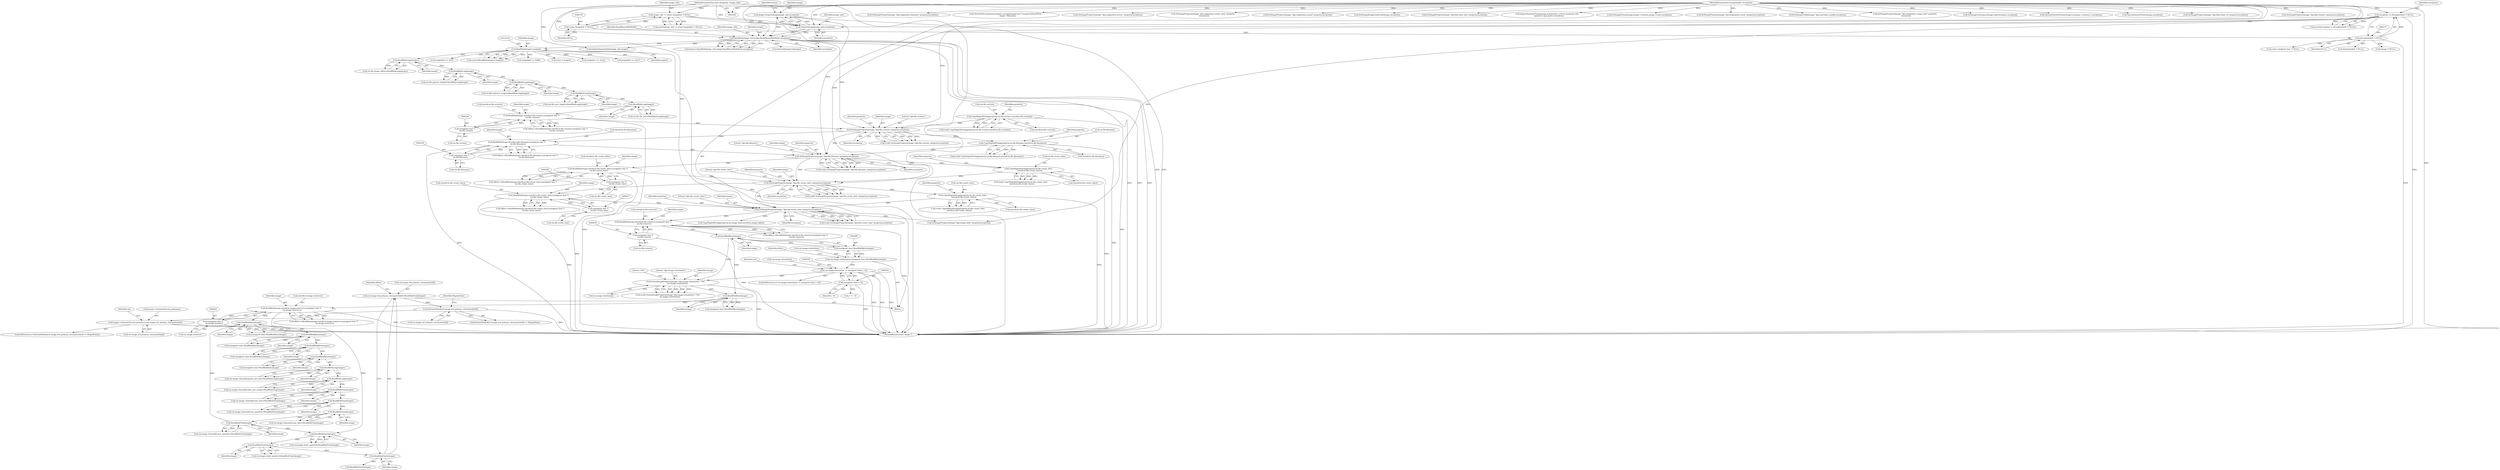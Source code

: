 digraph "0_ImageMagick_e3cdce6fe12193f235b8c0ae5efe6880a25eb957@API" {
"1000878" [label="(Call,image->chromaticity.red_primary.x=cin.image.red_primary_chromaticity[0])"];
"1000869" [label="(Call,IsFloatDefined(cin.image.red_primary_chromaticity[0]))"];
"1000854" [label="(Call,cin.image.red_primary_chromaticity[0]=ReadBlobFloat(image))"];
"1000862" [label="(Call,ReadBlobFloat(image))"];
"1000823" [label="(Call,ReadBlobFloat(image))"];
"1000784" [label="(Call,ReadBlobFloat(image))"];
"1000593" [label="(Call,ReadBlob(image,sizeof(cin.image.reserve1),(unsigned char *)\n    cin.image.reserve1))"];
"1000587" [label="(Call,ReadBlobByte(image))"];
"1000506" [label="(Call,FormatImageProperty(image,\"dpx:image.orientation\",\"%d\",\n      cin.image.orientation))"];
"1000490" [label="(Call,ReadBlobByte(image))"];
"1000467" [label="(Call,ReadBlob(image,sizeof(cin.file.reserve),(unsigned char *)\n    cin.file.reserve))"];
"1000460" [label="(Call,SetImageProperty(image,\"dpx:file.create_time\",property,exception))"];
"1000428" [label="(Call,ReadBlob(image,sizeof(cin.file.create_time),(unsigned char *)\n    cin.file.create_time))"];
"1000421" [label="(Call,SetImageProperty(image,\"dpx:file.create_date\",property,exception))"];
"1000389" [label="(Call,ReadBlob(image,sizeof(cin.file.create_date),(unsigned char *)\n    cin.file.create_date))"];
"1000382" [label="(Call,SetImageProperty(image,\"dpx:file.filename\",property,exception))"];
"1000350" [label="(Call,ReadBlob(image,sizeof(cin.file.filename),(unsigned char *)\n    cin.file.filename))"];
"1000343" [label="(Call,SetImageProperty(image,\"dpx:file.version\",property,exception))"];
"1000311" [label="(Call,ReadBlob(image,sizeof(cin.file.version),(unsigned char *)\n    cin.file.version))"];
"1000304" [label="(Call,ReadBlobLong(image))"];
"1000293" [label="(Call,ReadBlobLong(image))"];
"1000282" [label="(Call,ReadBlobLong(image))"];
"1000271" [label="(Call,ReadBlobLong(image))"];
"1000260" [label="(Call,ReadBlobLong(image))"];
"1000195" [label="(Call,ReadBlob(image,4,magick))"];
"1000172" [label="(Call,OpenBlob(image_info,image,ReadBinaryBlobMode,exception))"];
"1000167" [label="(Call,AcquireImage(image_info,exception))"];
"1000127" [label="(Call,image_info != (const ImageInfo *) NULL)"];
"1000109" [label="(MethodParameterIn,const ImageInfo *image_info)"];
"1000129" [label="(Call,(const ImageInfo *) NULL)"];
"1000154" [label="(Call,exception != (ExceptionInfo *) NULL)"];
"1000110" [label="(MethodParameterIn,ExceptionInfo *exception)"];
"1000156" [label="(Call,(ExceptionInfo *) NULL)"];
"1000165" [label="(Call,image=AcquireImage(image_info,exception))"];
"1000319" [label="(Call,(unsigned char *)\n    cin.file.version)"];
"1000328" [label="(Call,CopyMagickString(property,cin.file.version,sizeof(cin.file.version)))"];
"1000358" [label="(Call,(unsigned char *)\n    cin.file.filename)"];
"1000367" [label="(Call,CopyMagickString(property,cin.file.filename,sizeof(cin.file.filename)))"];
"1000397" [label="(Call,(unsigned char *)\n    cin.file.create_date)"];
"1000406" [label="(Call,CopyMagickString(property,cin.file.create_date,\n    sizeof(cin.file.create_date)))"];
"1000436" [label="(Call,(unsigned char *)\n    cin.file.create_time)"];
"1000445" [label="(Call,CopyMagickString(property,cin.file.create_time,\n    sizeof(cin.file.create_time)))"];
"1000475" [label="(Call,(unsigned char *)\n    cin.file.reserve)"];
"1000495" [label="(Call,cin.image.orientation != (unsigned char) (~0))"];
"1000482" [label="(Call,cin.image.orientation=(unsigned char) ReadBlobByte(image))"];
"1000488" [label="(Call,(unsigned char) ReadBlobByte(image))"];
"1000501" [label="(Call,(unsigned char) (~0))"];
"1000601" [label="(Call,(unsigned char *)\n    cin.image.reserve1)"];
"1000771" [label="(Call,ReadBlobFloat(image))"];
"1000756" [label="(Call,ReadBlobFloat(image))"];
"1000741" [label="(Call,ReadBlobFloat(image))"];
"1000726" [label="(Call,ReadBlobFloat(image))"];
"1000711" [label="(Call,ReadBlobLong(image))"];
"1000696" [label="(Call,ReadBlobLong(image))"];
"1000682" [label="(Call,ReadBlobByte(image))"];
"1000666" [label="(Call,ReadBlobByte(image))"];
"1000650" [label="(Call,ReadBlobByte(image))"];
"1000632" [label="(Call,ReadBlobByte(image))"];
"1000309" [label="(Call,offset+=ReadBlob(image,sizeof(cin.file.version),(unsigned char *)\n    cin.file.version))"];
"1001335" [label="(Call,SetImageProperty(image,\"dpx:origination.filename\",property,exception))"];
"1000360" [label="(Call,cin.file.filename)"];
"1000438" [label="(Call,cin.file.create_time)"];
"1000868" [label="(Call,IsFloatDefined(cin.image.red_primary_chromaticity[0]) != MagickFalse)"];
"1000784" [label="(Call,ReadBlobFloat(image))"];
"1000460" [label="(Call,SetImageProperty(image,\"dpx:file.create_time\",property,exception))"];
"1000386" [label="(Identifier,exception)"];
"1000311" [label="(Call,ReadBlob(image,sizeof(cin.file.version),(unsigned char *)\n    cin.file.version))"];
"1000242" [label="(Call,magick[2] == 0x5f)"];
"1000413" [label="(Call,sizeof(cin.file.create_date))"];
"1000193" [label="(Call,count=ReadBlob(image,4,magick))"];
"1000682" [label="(Call,ReadBlobByte(image))"];
"1000436" [label="(Call,(unsigned char *)\n    cin.file.create_time)"];
"1002350" [label="(Call,ThrowFileException(exception,CorruptImageError,\"UnexpectedEndOfFile\",\n      image->filename))"];
"1000335" [label="(Call,sizeof(cin.file.version))"];
"1000287" [label="(Call,cin.file.user_length=ReadBlobLong(image))"];
"1000265" [label="(Call,cin.file.generic_length=ReadBlobLong(image))"];
"1001452" [label="(Call,SetImageProperty(image,\"dpx:origination.device\",property,exception))"];
"1000419" [label="(Call,(void) SetImageProperty(image,\"dpx:file.create_date\",property,exception))"];
"1000170" [label="(Call,status=OpenBlob(image_info,image,ReadBinaryBlobMode,exception))"];
"1000746" [label="(Call,cin.image.channel[i].max_data=ReadBlobFloat(image))"];
"1000422" [label="(Identifier,image)"];
"1000330" [label="(Call,cin.file.version)"];
"1000727" [label="(Identifier,image)"];
"1001413" [label="(Call,SetImageProperty(image,\"dpx:origination.create_time\",property,\n    exception))"];
"1000382" [label="(Call,SetImageProperty(image,\"dpx:file.filename\",property,exception))"];
"1000756" [label="(Call,ReadBlobFloat(image))"];
"1000271" [label="(Call,ReadBlobLong(image))"];
"1000346" [label="(Identifier,property)"];
"1000166" [label="(Identifier,image)"];
"1000869" [label="(Call,IsFloatDefined(cin.image.red_primary_chromaticity[0]))"];
"1000374" [label="(Call,sizeof(cin.file.filename))"];
"1000854" [label="(Call,cin.image.red_primary_chromaticity[0]=ReadBlobFloat(image))"];
"1000595" [label="(Call,sizeof(cin.image.reserve1))"];
"1000594" [label="(Identifier,image)"];
"1000428" [label="(Call,ReadBlob(image,sizeof(cin.file.create_time),(unsigned char *)\n    cin.file.create_time))"];
"1000294" [label="(Identifier,image)"];
"1000757" [label="(Identifier,image)"];
"1000712" [label="(Identifier,image)"];
"1001491" [label="(Call,SetImageProperty(image,\"dpx:origination.model\",property,exception))"];
"1000343" [label="(Call,SetImageProperty(image,\"dpx:file.version\",property,exception))"];
"1000879" [label="(Call,image->chromaticity.red_primary.x)"];
"1000276" [label="(Call,cin.file.industry_length=ReadBlobLong(image))"];
"1000465" [label="(Call,offset+=ReadBlob(image,sizeof(cin.file.reserve),(unsigned char *)\n    cin.file.reserve))"];
"1000254" [label="(Call,cin.file.image_offset=ReadBlobLong(image))"];
"1000158" [label="(Identifier,NULL)"];
"1000651" [label="(Identifier,image)"];
"1000341" [label="(Call,(void) SetImageProperty(image,\"dpx:file.version\",property,exception))"];
"1000351" [label="(Identifier,image)"];
"1000447" [label="(Call,cin.file.create_time)"];
"1000458" [label="(Call,(void) SetImageProperty(image,\"dpx:file.create_time\",property,exception))"];
"1002175" [label="(Call,SetImageBackgroundColor(image,exception))"];
"1000488" [label="(Call,(unsigned char) ReadBlobByte(image))"];
"1000664" [label="(Call,(unsigned char) ReadBlobByte(image))"];
"1000741" [label="(Call,ReadBlobFloat(image))"];
"1000260" [label="(Call,ReadBlobLong(image))"];
"1000867" [label="(ControlStructure,if (IsFloatDefined(cin.image.red_primary_chromaticity[0]) != MagickFalse))"];
"1000701" [label="(Call,cin.image.channel[i].lines_per_image=ReadBlobLong(image))"];
"1000154" [label="(Call,exception != (ExceptionInfo *) NULL)"];
"1000407" [label="(Identifier,property)"];
"1001654" [label="(Call,c != ~0)"];
"1000493" [label="(Identifier,offset)"];
"1000483" [label="(Call,cin.image.orientation)"];
"1000404" [label="(Call,(void) CopyMagickString(property,cin.file.create_date,\n    sizeof(cin.file.create_date)))"];
"1000421" [label="(Call,SetImageProperty(image,\"dpx:file.create_date\",property,exception))"];
"1000347" [label="(Identifier,exception)"];
"1002186" [label="(Call,(QuantumInfo *) NULL)"];
"1001122" [label="(Call,SetImageProperty(image,\"dpx:image.label\",property,exception))"];
"1000283" [label="(Identifier,image)"];
"1000503" [label="(Identifier,~0)"];
"1000508" [label="(Literal,\"dpx:image.orientation\")"];
"1000491" [label="(Identifier,image)"];
"1001960" [label="(Call,SetImageProperty(image,\"dpx:film.slate_info\",property,exception))"];
"1000326" [label="(Call,(void) CopyMagickString(property,cin.file.version,sizeof(cin.file.version)))"];
"1000504" [label="(Call,(void) FormatImageProperty(image,\"dpx:image.orientation\",\"%d\",\n      cin.image.orientation))"];
"1000870" [label="(Call,cin.image.red_primary_chromaticity[0])"];
"1000683" [label="(Identifier,image)"];
"1000697" [label="(Identifier,image)"];
"1000462" [label="(Literal,\"dpx:file.create_time\")"];
"1000633" [label="(Identifier,image)"];
"1000423" [label="(Literal,\"dpx:file.create_date\")"];
"1002297" [label="(Call,ImportQuantumPixels(image,(CacheView *) NULL,quantum_info,\n      quantum_type,pixels,exception))"];
"1000352" [label="(Call,sizeof(cin.file.filename))"];
"1002157" [label="(Call,SetImageExtent(image,image->columns,image->rows,exception))"];
"1000383" [label="(Identifier,image)"];
"1000445" [label="(Call,CopyMagickString(property,cin.file.create_time,\n    sizeof(cin.file.create_time)))"];
"1000175" [label="(Identifier,ReadBinaryBlobMode)"];
"1000761" [label="(Call,cin.image.channel[i].max_quantity=ReadBlobFloat(image))"];
"1000680" [label="(Call,(unsigned char) ReadBlobByte(image))"];
"1000168" [label="(Identifier,image_info)"];
"1000305" [label="(Identifier,image)"];
"1000506" [label="(Call,FormatImageProperty(image,\"dpx:image.orientation\",\"%d\",\n      cin.image.orientation))"];
"1000261" [label="(Identifier,image)"];
"1000230" [label="(Call,magick[0] == 0x80)"];
"1000312" [label="(Identifier,image)"];
"1000196" [label="(Identifier,image)"];
"1000477" [label="(Call,cin.file.reserve)"];
"1000776" [label="(Call,cin.image.white_point[0]=ReadBlobFloat(image))"];
"1000109" [label="(MethodParameterIn,const ImageInfo *image_info)"];
"1000878" [label="(Call,image->chromaticity.red_primary.x=cin.image.red_primary_chromaticity[0])"];
"1000387" [label="(Call,offset+=ReadBlob(image,sizeof(cin.file.create_date),(unsigned char *)\n    cin.file.create_date))"];
"1000877" [label="(Identifier,MagickFalse)"];
"1000865" [label="(Identifier,offset)"];
"1001545" [label="(Call,SetImageProperty(image,\"dpx:origination.serial\",property,exception))"];
"1000711" [label="(Call,ReadBlobLong(image))"];
"1000153" [label="(Call,assert(exception != (ExceptionInfo *) NULL))"];
"1000518" [label="(Identifier,cin)"];
"1000632" [label="(Call,ReadBlobByte(image))"];
"1000173" [label="(Identifier,image_info)"];
"1000156" [label="(Call,(ExceptionInfo *) NULL)"];
"1000461" [label="(Identifier,image)"];
"1000110" [label="(MethodParameterIn,ExceptionInfo *exception)"];
"1002368" [label="(MethodReturn,static Image *)"];
"1000429" [label="(Identifier,image)"];
"1000591" [label="(Call,offset+=ReadBlob(image,sizeof(cin.image.reserve1),(unsigned char *)\n    cin.image.reserve1))"];
"1000368" [label="(Identifier,property)"];
"1000187" [label="(Call,(Image *) NULL)"];
"1000731" [label="(Call,cin.image.channel[i].min_quantity=ReadBlobFloat(image))"];
"1000490" [label="(Call,ReadBlobByte(image))"];
"1000469" [label="(Call,sizeof(cin.file.reserve))"];
"1000131" [label="(Identifier,NULL)"];
"1000172" [label="(Call,OpenBlob(image_info,image,ReadBinaryBlobMode,exception))"];
"1000344" [label="(Identifier,image)"];
"1000650" [label="(Call,ReadBlobByte(image))"];
"1000686" [label="(Call,cin.image.channel[i].pixels_per_line=ReadBlobLong(image))"];
"1000165" [label="(Call,image=AcquireImage(image_info,exception))"];
"1002042" [label="(Call,SetImageProfile(image,\"dpx:user.data\",profile,exception))"];
"1000588" [label="(Identifier,image)"];
"1000209" [label="(Call,(char *) magick)"];
"1000350" [label="(Call,ReadBlob(image,sizeof(cin.file.filename),(unsigned char *)\n    cin.file.filename))"];
"1000236" [label="(Call,magick[1] == 0x2a)"];
"1001374" [label="(Call,SetImageProperty(image,\"dpx:origination.create_date\",property,\n    exception))"];
"1000282" [label="(Call,ReadBlobLong(image))"];
"1000319" [label="(Call,(unsigned char *)\n    cin.file.version)"];
"1000155" [label="(Identifier,exception)"];
"1000408" [label="(Call,cin.file.create_date)"];
"1000603" [label="(Call,cin.image.reserve1)"];
"1000247" [label="(Call,magick[3] == 0xd7)"];
"1000601" [label="(Call,(unsigned char *)\n    cin.image.reserve1)"];
"1000901" [label="(Call,ReadBlobFloat(image))"];
"1000425" [label="(Identifier,exception)"];
"1002357" [label="(Call,SetImageColorspace(image,LogColorspace,exception))"];
"1000399" [label="(Call,cin.file.create_date)"];
"1000293" [label="(Call,ReadBlobLong(image))"];
"1000855" [label="(Call,cin.image.red_primary_chromaticity[0])"];
"1000507" [label="(Identifier,image)"];
"1000509" [label="(Literal,\"%d\")"];
"1000167" [label="(Call,AcquireImage(image_info,exception))"];
"1000184" [label="(Call,DestroyImageList(image))"];
"1000862" [label="(Call,ReadBlobFloat(image))"];
"1000111" [label="(Block,)"];
"1000406" [label="(Call,CopyMagickString(property,cin.file.create_date,\n    sizeof(cin.file.create_date)))"];
"1000772" [label="(Identifier,image)"];
"1000897" [label="(Identifier,cin)"];
"1000195" [label="(Call,ReadBlob(image,4,magick))"];
"1000174" [label="(Identifier,image)"];
"1000128" [label="(Identifier,image_info)"];
"1000463" [label="(Identifier,property)"];
"1001107" [label="(Call,CopyMagickString(property,cin.image.label,sizeof(cin.image.label)))"];
"1000452" [label="(Call,sizeof(cin.file.create_time))"];
"1000666" [label="(Call,ReadBlobByte(image))"];
"1000358" [label="(Call,(unsigned char *)\n    cin.file.filename)"];
"1000585" [label="(Call,(unsigned char) ReadBlobByte(image))"];
"1000298" [label="(Call,cin.file.file_size=ReadBlobLong(image))"];
"1000397" [label="(Call,(unsigned char *)\n    cin.file.create_date)"];
"1000171" [label="(Identifier,status)"];
"1000496" [label="(Call,cin.image.orientation)"];
"1000716" [label="(Call,cin.image.channel[i].min_data=ReadBlobFloat(image))"];
"1000365" [label="(Call,(void) CopyMagickString(property,cin.file.filename,sizeof(cin.file.filename)))"];
"1000824" [label="(Identifier,image)"];
"1000272" [label="(Identifier,image)"];
"1000630" [label="(Call,(unsigned char) ReadBlobByte(image))"];
"1000482" [label="(Call,cin.image.orientation=(unsigned char) ReadBlobByte(image))"];
"1000129" [label="(Call,(const ImageInfo *) NULL)"];
"1000313" [label="(Call,sizeof(cin.file.version))"];
"1002261" [label="(Call,QueueAuthenticPixels(image,0,y,image->columns,1,exception))"];
"1000369" [label="(Call,cin.file.filename)"];
"1000389" [label="(Call,ReadBlob(image,sizeof(cin.file.create_date),(unsigned char *)\n    cin.file.create_date))"];
"1000446" [label="(Identifier,property)"];
"1002015" [label="(Call,(const unsigned char *) NULL)"];
"1000495" [label="(Call,cin.image.orientation != (unsigned char) (~0))"];
"1000345" [label="(Literal,\"dpx:file.version\")"];
"1000348" [label="(Call,offset+=ReadBlob(image,sizeof(cin.file.filename),(unsigned char *)\n    cin.file.filename))"];
"1000329" [label="(Identifier,property)"];
"1000510" [label="(Call,cin.image.orientation)"];
"1002308" [label="(Call,SyncAuthenticPixels(image,exception))"];
"1000304" [label="(Call,ReadBlobLong(image))"];
"1000380" [label="(Call,(void) SetImageProperty(image,\"dpx:file.filename\",property,exception))"];
"1000771" [label="(Call,ReadBlobFloat(image))"];
"1000667" [label="(Identifier,image)"];
"1000467" [label="(Call,ReadBlob(image,sizeof(cin.file.reserve),(unsigned char *)\n    cin.file.reserve))"];
"1000197" [label="(Literal,4)"];
"1000176" [label="(Identifier,exception)"];
"1000823" [label="(Call,ReadBlobFloat(image))"];
"1000385" [label="(Identifier,property)"];
"1001921" [label="(Call,SetImageProperty(image,\"dpx:film.frame_id\",property,exception))"];
"1000494" [label="(ControlStructure,if (cin.image.orientation != (unsigned char) (~0)))"];
"1000126" [label="(Call,assert(image_info != (const ImageInfo *) NULL))"];
"1000391" [label="(Call,sizeof(cin.file.create_date))"];
"1000127" [label="(Call,image_info != (const ImageInfo *) NULL)"];
"1000587" [label="(Call,ReadBlobByte(image))"];
"1000424" [label="(Identifier,property)"];
"1000321" [label="(Call,cin.file.version)"];
"1000198" [label="(Identifier,magick)"];
"1000742" [label="(Identifier,image)"];
"1000384" [label="(Literal,\"dpx:file.filename\")"];
"1002180" [label="(Call,AcquireQuantumInfo(image_info,image))"];
"1000886" [label="(Call,cin.image.red_primary_chromaticity[0])"];
"1000390" [label="(Identifier,image)"];
"1000815" [label="(Call,cin.image.white_point[1]=ReadBlobFloat(image))"];
"1001819" [label="(Call,SetImageProperty(image,\"dpx:film.format\",property,exception))"];
"1000468" [label="(Identifier,image)"];
"1000328" [label="(Call,CopyMagickString(property,cin.file.version,sizeof(cin.file.version)))"];
"1000367" [label="(Call,CopyMagickString(property,cin.file.filename,sizeof(cin.file.filename)))"];
"1000169" [label="(Identifier,exception)"];
"1000426" [label="(Call,offset+=ReadBlob(image,sizeof(cin.file.create_time),(unsigned char *)\n    cin.file.create_time))"];
"1000501" [label="(Call,(unsigned char) (~0))"];
"1000464" [label="(Identifier,exception)"];
"1000430" [label="(Call,sizeof(cin.file.create_time))"];
"1000726" [label="(Call,ReadBlobFloat(image))"];
"1000696" [label="(Call,ReadBlobLong(image))"];
"1000648" [label="(Call,(unsigned char) ReadBlobByte(image))"];
"1000475" [label="(Call,(unsigned char *)\n    cin.file.reserve)"];
"1000593" [label="(Call,ReadBlob(image,sizeof(cin.image.reserve1),(unsigned char *)\n    cin.image.reserve1))"];
"1000443" [label="(Call,(void) CopyMagickString(property,cin.file.create_time,\n    sizeof(cin.file.create_time)))"];
"1000863" [label="(Identifier,image)"];
"1000785" [label="(Identifier,image)"];
"1000878" -> "1000867"  [label="AST: "];
"1000878" -> "1000886"  [label="CFG: "];
"1000879" -> "1000878"  [label="AST: "];
"1000886" -> "1000878"  [label="AST: "];
"1000897" -> "1000878"  [label="CFG: "];
"1000878" -> "1002368"  [label="DDG: "];
"1000878" -> "1002368"  [label="DDG: "];
"1000869" -> "1000878"  [label="DDG: "];
"1000869" -> "1000868"  [label="AST: "];
"1000869" -> "1000870"  [label="CFG: "];
"1000870" -> "1000869"  [label="AST: "];
"1000877" -> "1000869"  [label="CFG: "];
"1000869" -> "1002368"  [label="DDG: "];
"1000869" -> "1000868"  [label="DDG: "];
"1000854" -> "1000869"  [label="DDG: "];
"1000854" -> "1000111"  [label="AST: "];
"1000854" -> "1000862"  [label="CFG: "];
"1000855" -> "1000854"  [label="AST: "];
"1000862" -> "1000854"  [label="AST: "];
"1000865" -> "1000854"  [label="CFG: "];
"1000862" -> "1000854"  [label="DDG: "];
"1000862" -> "1000863"  [label="CFG: "];
"1000863" -> "1000862"  [label="AST: "];
"1000823" -> "1000862"  [label="DDG: "];
"1000862" -> "1000901"  [label="DDG: "];
"1000823" -> "1000815"  [label="AST: "];
"1000823" -> "1000824"  [label="CFG: "];
"1000824" -> "1000823"  [label="AST: "];
"1000815" -> "1000823"  [label="CFG: "];
"1000823" -> "1000815"  [label="DDG: "];
"1000784" -> "1000823"  [label="DDG: "];
"1000784" -> "1000776"  [label="AST: "];
"1000784" -> "1000785"  [label="CFG: "];
"1000785" -> "1000784"  [label="AST: "];
"1000776" -> "1000784"  [label="CFG: "];
"1000784" -> "1000776"  [label="DDG: "];
"1000593" -> "1000784"  [label="DDG: "];
"1000771" -> "1000784"  [label="DDG: "];
"1000593" -> "1000591"  [label="AST: "];
"1000593" -> "1000601"  [label="CFG: "];
"1000594" -> "1000593"  [label="AST: "];
"1000595" -> "1000593"  [label="AST: "];
"1000601" -> "1000593"  [label="AST: "];
"1000591" -> "1000593"  [label="CFG: "];
"1000593" -> "1002368"  [label="DDG: "];
"1000593" -> "1000591"  [label="DDG: "];
"1000593" -> "1000591"  [label="DDG: "];
"1000587" -> "1000593"  [label="DDG: "];
"1000601" -> "1000593"  [label="DDG: "];
"1000593" -> "1000632"  [label="DDG: "];
"1000587" -> "1000585"  [label="AST: "];
"1000587" -> "1000588"  [label="CFG: "];
"1000588" -> "1000587"  [label="AST: "];
"1000585" -> "1000587"  [label="CFG: "];
"1000587" -> "1000585"  [label="DDG: "];
"1000506" -> "1000587"  [label="DDG: "];
"1000490" -> "1000587"  [label="DDG: "];
"1000506" -> "1000504"  [label="AST: "];
"1000506" -> "1000510"  [label="CFG: "];
"1000507" -> "1000506"  [label="AST: "];
"1000508" -> "1000506"  [label="AST: "];
"1000509" -> "1000506"  [label="AST: "];
"1000510" -> "1000506"  [label="AST: "];
"1000504" -> "1000506"  [label="CFG: "];
"1000506" -> "1002368"  [label="DDG: "];
"1000506" -> "1000504"  [label="DDG: "];
"1000506" -> "1000504"  [label="DDG: "];
"1000506" -> "1000504"  [label="DDG: "];
"1000506" -> "1000504"  [label="DDG: "];
"1000490" -> "1000506"  [label="DDG: "];
"1000495" -> "1000506"  [label="DDG: "];
"1000490" -> "1000488"  [label="AST: "];
"1000490" -> "1000491"  [label="CFG: "];
"1000491" -> "1000490"  [label="AST: "];
"1000488" -> "1000490"  [label="CFG: "];
"1000490" -> "1000488"  [label="DDG: "];
"1000467" -> "1000490"  [label="DDG: "];
"1000467" -> "1000465"  [label="AST: "];
"1000467" -> "1000475"  [label="CFG: "];
"1000468" -> "1000467"  [label="AST: "];
"1000469" -> "1000467"  [label="AST: "];
"1000475" -> "1000467"  [label="AST: "];
"1000465" -> "1000467"  [label="CFG: "];
"1000467" -> "1002368"  [label="DDG: "];
"1000467" -> "1000465"  [label="DDG: "];
"1000467" -> "1000465"  [label="DDG: "];
"1000460" -> "1000467"  [label="DDG: "];
"1000475" -> "1000467"  [label="DDG: "];
"1000460" -> "1000458"  [label="AST: "];
"1000460" -> "1000464"  [label="CFG: "];
"1000461" -> "1000460"  [label="AST: "];
"1000462" -> "1000460"  [label="AST: "];
"1000463" -> "1000460"  [label="AST: "];
"1000464" -> "1000460"  [label="AST: "];
"1000458" -> "1000460"  [label="CFG: "];
"1000460" -> "1000458"  [label="DDG: "];
"1000460" -> "1000458"  [label="DDG: "];
"1000460" -> "1000458"  [label="DDG: "];
"1000460" -> "1000458"  [label="DDG: "];
"1000428" -> "1000460"  [label="DDG: "];
"1000445" -> "1000460"  [label="DDG: "];
"1000421" -> "1000460"  [label="DDG: "];
"1000110" -> "1000460"  [label="DDG: "];
"1000460" -> "1001107"  [label="DDG: "];
"1000460" -> "1001122"  [label="DDG: "];
"1000428" -> "1000426"  [label="AST: "];
"1000428" -> "1000436"  [label="CFG: "];
"1000429" -> "1000428"  [label="AST: "];
"1000430" -> "1000428"  [label="AST: "];
"1000436" -> "1000428"  [label="AST: "];
"1000426" -> "1000428"  [label="CFG: "];
"1000428" -> "1002368"  [label="DDG: "];
"1000428" -> "1000426"  [label="DDG: "];
"1000428" -> "1000426"  [label="DDG: "];
"1000421" -> "1000428"  [label="DDG: "];
"1000436" -> "1000428"  [label="DDG: "];
"1000421" -> "1000419"  [label="AST: "];
"1000421" -> "1000425"  [label="CFG: "];
"1000422" -> "1000421"  [label="AST: "];
"1000423" -> "1000421"  [label="AST: "];
"1000424" -> "1000421"  [label="AST: "];
"1000425" -> "1000421"  [label="AST: "];
"1000419" -> "1000421"  [label="CFG: "];
"1000421" -> "1000419"  [label="DDG: "];
"1000421" -> "1000419"  [label="DDG: "];
"1000421" -> "1000419"  [label="DDG: "];
"1000421" -> "1000419"  [label="DDG: "];
"1000389" -> "1000421"  [label="DDG: "];
"1000406" -> "1000421"  [label="DDG: "];
"1000382" -> "1000421"  [label="DDG: "];
"1000110" -> "1000421"  [label="DDG: "];
"1000421" -> "1000445"  [label="DDG: "];
"1000389" -> "1000387"  [label="AST: "];
"1000389" -> "1000397"  [label="CFG: "];
"1000390" -> "1000389"  [label="AST: "];
"1000391" -> "1000389"  [label="AST: "];
"1000397" -> "1000389"  [label="AST: "];
"1000387" -> "1000389"  [label="CFG: "];
"1000389" -> "1002368"  [label="DDG: "];
"1000389" -> "1000387"  [label="DDG: "];
"1000389" -> "1000387"  [label="DDG: "];
"1000382" -> "1000389"  [label="DDG: "];
"1000397" -> "1000389"  [label="DDG: "];
"1000382" -> "1000380"  [label="AST: "];
"1000382" -> "1000386"  [label="CFG: "];
"1000383" -> "1000382"  [label="AST: "];
"1000384" -> "1000382"  [label="AST: "];
"1000385" -> "1000382"  [label="AST: "];
"1000386" -> "1000382"  [label="AST: "];
"1000380" -> "1000382"  [label="CFG: "];
"1000382" -> "1000380"  [label="DDG: "];
"1000382" -> "1000380"  [label="DDG: "];
"1000382" -> "1000380"  [label="DDG: "];
"1000382" -> "1000380"  [label="DDG: "];
"1000350" -> "1000382"  [label="DDG: "];
"1000367" -> "1000382"  [label="DDG: "];
"1000343" -> "1000382"  [label="DDG: "];
"1000110" -> "1000382"  [label="DDG: "];
"1000382" -> "1000406"  [label="DDG: "];
"1000350" -> "1000348"  [label="AST: "];
"1000350" -> "1000358"  [label="CFG: "];
"1000351" -> "1000350"  [label="AST: "];
"1000352" -> "1000350"  [label="AST: "];
"1000358" -> "1000350"  [label="AST: "];
"1000348" -> "1000350"  [label="CFG: "];
"1000350" -> "1002368"  [label="DDG: "];
"1000350" -> "1000348"  [label="DDG: "];
"1000350" -> "1000348"  [label="DDG: "];
"1000343" -> "1000350"  [label="DDG: "];
"1000358" -> "1000350"  [label="DDG: "];
"1000343" -> "1000341"  [label="AST: "];
"1000343" -> "1000347"  [label="CFG: "];
"1000344" -> "1000343"  [label="AST: "];
"1000345" -> "1000343"  [label="AST: "];
"1000346" -> "1000343"  [label="AST: "];
"1000347" -> "1000343"  [label="AST: "];
"1000341" -> "1000343"  [label="CFG: "];
"1000343" -> "1000341"  [label="DDG: "];
"1000343" -> "1000341"  [label="DDG: "];
"1000343" -> "1000341"  [label="DDG: "];
"1000343" -> "1000341"  [label="DDG: "];
"1000311" -> "1000343"  [label="DDG: "];
"1000328" -> "1000343"  [label="DDG: "];
"1000172" -> "1000343"  [label="DDG: "];
"1000110" -> "1000343"  [label="DDG: "];
"1000343" -> "1000367"  [label="DDG: "];
"1000311" -> "1000309"  [label="AST: "];
"1000311" -> "1000319"  [label="CFG: "];
"1000312" -> "1000311"  [label="AST: "];
"1000313" -> "1000311"  [label="AST: "];
"1000319" -> "1000311"  [label="AST: "];
"1000309" -> "1000311"  [label="CFG: "];
"1000311" -> "1002368"  [label="DDG: "];
"1000311" -> "1000309"  [label="DDG: "];
"1000311" -> "1000309"  [label="DDG: "];
"1000304" -> "1000311"  [label="DDG: "];
"1000319" -> "1000311"  [label="DDG: "];
"1000304" -> "1000298"  [label="AST: "];
"1000304" -> "1000305"  [label="CFG: "];
"1000305" -> "1000304"  [label="AST: "];
"1000298" -> "1000304"  [label="CFG: "];
"1000304" -> "1000298"  [label="DDG: "];
"1000293" -> "1000304"  [label="DDG: "];
"1000293" -> "1000287"  [label="AST: "];
"1000293" -> "1000294"  [label="CFG: "];
"1000294" -> "1000293"  [label="AST: "];
"1000287" -> "1000293"  [label="CFG: "];
"1000293" -> "1000287"  [label="DDG: "];
"1000282" -> "1000293"  [label="DDG: "];
"1000282" -> "1000276"  [label="AST: "];
"1000282" -> "1000283"  [label="CFG: "];
"1000283" -> "1000282"  [label="AST: "];
"1000276" -> "1000282"  [label="CFG: "];
"1000282" -> "1000276"  [label="DDG: "];
"1000271" -> "1000282"  [label="DDG: "];
"1000271" -> "1000265"  [label="AST: "];
"1000271" -> "1000272"  [label="CFG: "];
"1000272" -> "1000271"  [label="AST: "];
"1000265" -> "1000271"  [label="CFG: "];
"1000271" -> "1000265"  [label="DDG: "];
"1000260" -> "1000271"  [label="DDG: "];
"1000260" -> "1000254"  [label="AST: "];
"1000260" -> "1000261"  [label="CFG: "];
"1000261" -> "1000260"  [label="AST: "];
"1000254" -> "1000260"  [label="CFG: "];
"1000260" -> "1000254"  [label="DDG: "];
"1000195" -> "1000260"  [label="DDG: "];
"1000195" -> "1000193"  [label="AST: "];
"1000195" -> "1000198"  [label="CFG: "];
"1000196" -> "1000195"  [label="AST: "];
"1000197" -> "1000195"  [label="AST: "];
"1000198" -> "1000195"  [label="AST: "];
"1000193" -> "1000195"  [label="CFG: "];
"1000195" -> "1002368"  [label="DDG: "];
"1000195" -> "1000193"  [label="DDG: "];
"1000195" -> "1000193"  [label="DDG: "];
"1000195" -> "1000193"  [label="DDG: "];
"1000172" -> "1000195"  [label="DDG: "];
"1000195" -> "1000209"  [label="DDG: "];
"1000195" -> "1000230"  [label="DDG: "];
"1000195" -> "1000236"  [label="DDG: "];
"1000195" -> "1000242"  [label="DDG: "];
"1000195" -> "1000247"  [label="DDG: "];
"1000172" -> "1000170"  [label="AST: "];
"1000172" -> "1000176"  [label="CFG: "];
"1000173" -> "1000172"  [label="AST: "];
"1000174" -> "1000172"  [label="AST: "];
"1000175" -> "1000172"  [label="AST: "];
"1000176" -> "1000172"  [label="AST: "];
"1000170" -> "1000172"  [label="CFG: "];
"1000172" -> "1002368"  [label="DDG: "];
"1000172" -> "1002368"  [label="DDG: "];
"1000172" -> "1002368"  [label="DDG: "];
"1000172" -> "1000170"  [label="DDG: "];
"1000172" -> "1000170"  [label="DDG: "];
"1000172" -> "1000170"  [label="DDG: "];
"1000172" -> "1000170"  [label="DDG: "];
"1000167" -> "1000172"  [label="DDG: "];
"1000167" -> "1000172"  [label="DDG: "];
"1000109" -> "1000172"  [label="DDG: "];
"1000165" -> "1000172"  [label="DDG: "];
"1000110" -> "1000172"  [label="DDG: "];
"1000172" -> "1000184"  [label="DDG: "];
"1000172" -> "1002180"  [label="DDG: "];
"1000167" -> "1000165"  [label="AST: "];
"1000167" -> "1000169"  [label="CFG: "];
"1000168" -> "1000167"  [label="AST: "];
"1000169" -> "1000167"  [label="AST: "];
"1000165" -> "1000167"  [label="CFG: "];
"1000167" -> "1000165"  [label="DDG: "];
"1000167" -> "1000165"  [label="DDG: "];
"1000127" -> "1000167"  [label="DDG: "];
"1000109" -> "1000167"  [label="DDG: "];
"1000154" -> "1000167"  [label="DDG: "];
"1000110" -> "1000167"  [label="DDG: "];
"1000127" -> "1000126"  [label="AST: "];
"1000127" -> "1000129"  [label="CFG: "];
"1000128" -> "1000127"  [label="AST: "];
"1000129" -> "1000127"  [label="AST: "];
"1000126" -> "1000127"  [label="CFG: "];
"1000127" -> "1002368"  [label="DDG: "];
"1000127" -> "1000126"  [label="DDG: "];
"1000127" -> "1000126"  [label="DDG: "];
"1000109" -> "1000127"  [label="DDG: "];
"1000129" -> "1000127"  [label="DDG: "];
"1000109" -> "1000108"  [label="AST: "];
"1000109" -> "1002368"  [label="DDG: "];
"1000109" -> "1002180"  [label="DDG: "];
"1000129" -> "1000131"  [label="CFG: "];
"1000130" -> "1000129"  [label="AST: "];
"1000131" -> "1000129"  [label="AST: "];
"1000129" -> "1000156"  [label="DDG: "];
"1000154" -> "1000153"  [label="AST: "];
"1000154" -> "1000156"  [label="CFG: "];
"1000155" -> "1000154"  [label="AST: "];
"1000156" -> "1000154"  [label="AST: "];
"1000153" -> "1000154"  [label="CFG: "];
"1000154" -> "1002368"  [label="DDG: "];
"1000154" -> "1000153"  [label="DDG: "];
"1000154" -> "1000153"  [label="DDG: "];
"1000110" -> "1000154"  [label="DDG: "];
"1000156" -> "1000154"  [label="DDG: "];
"1000110" -> "1000108"  [label="AST: "];
"1000110" -> "1002368"  [label="DDG: "];
"1000110" -> "1001122"  [label="DDG: "];
"1000110" -> "1001335"  [label="DDG: "];
"1000110" -> "1001374"  [label="DDG: "];
"1000110" -> "1001413"  [label="DDG: "];
"1000110" -> "1001452"  [label="DDG: "];
"1000110" -> "1001491"  [label="DDG: "];
"1000110" -> "1001545"  [label="DDG: "];
"1000110" -> "1001819"  [label="DDG: "];
"1000110" -> "1001921"  [label="DDG: "];
"1000110" -> "1001960"  [label="DDG: "];
"1000110" -> "1002042"  [label="DDG: "];
"1000110" -> "1002157"  [label="DDG: "];
"1000110" -> "1002175"  [label="DDG: "];
"1000110" -> "1002261"  [label="DDG: "];
"1000110" -> "1002297"  [label="DDG: "];
"1000110" -> "1002308"  [label="DDG: "];
"1000110" -> "1002350"  [label="DDG: "];
"1000110" -> "1002357"  [label="DDG: "];
"1000156" -> "1000158"  [label="CFG: "];
"1000157" -> "1000156"  [label="AST: "];
"1000158" -> "1000156"  [label="AST: "];
"1000156" -> "1002368"  [label="DDG: "];
"1000156" -> "1000187"  [label="DDG: "];
"1000156" -> "1002015"  [label="DDG: "];
"1000156" -> "1002186"  [label="DDG: "];
"1000165" -> "1000111"  [label="AST: "];
"1000166" -> "1000165"  [label="AST: "];
"1000171" -> "1000165"  [label="CFG: "];
"1000165" -> "1002368"  [label="DDG: "];
"1000319" -> "1000321"  [label="CFG: "];
"1000320" -> "1000319"  [label="AST: "];
"1000321" -> "1000319"  [label="AST: "];
"1000328" -> "1000326"  [label="AST: "];
"1000328" -> "1000335"  [label="CFG: "];
"1000329" -> "1000328"  [label="AST: "];
"1000330" -> "1000328"  [label="AST: "];
"1000335" -> "1000328"  [label="AST: "];
"1000326" -> "1000328"  [label="CFG: "];
"1000328" -> "1002368"  [label="DDG: "];
"1000328" -> "1000326"  [label="DDG: "];
"1000328" -> "1000326"  [label="DDG: "];
"1000358" -> "1000360"  [label="CFG: "];
"1000359" -> "1000358"  [label="AST: "];
"1000360" -> "1000358"  [label="AST: "];
"1000367" -> "1000365"  [label="AST: "];
"1000367" -> "1000374"  [label="CFG: "];
"1000368" -> "1000367"  [label="AST: "];
"1000369" -> "1000367"  [label="AST: "];
"1000374" -> "1000367"  [label="AST: "];
"1000365" -> "1000367"  [label="CFG: "];
"1000367" -> "1002368"  [label="DDG: "];
"1000367" -> "1000365"  [label="DDG: "];
"1000367" -> "1000365"  [label="DDG: "];
"1000397" -> "1000399"  [label="CFG: "];
"1000398" -> "1000397"  [label="AST: "];
"1000399" -> "1000397"  [label="AST: "];
"1000406" -> "1000404"  [label="AST: "];
"1000406" -> "1000413"  [label="CFG: "];
"1000407" -> "1000406"  [label="AST: "];
"1000408" -> "1000406"  [label="AST: "];
"1000413" -> "1000406"  [label="AST: "];
"1000404" -> "1000406"  [label="CFG: "];
"1000406" -> "1002368"  [label="DDG: "];
"1000406" -> "1000404"  [label="DDG: "];
"1000406" -> "1000404"  [label="DDG: "];
"1000436" -> "1000438"  [label="CFG: "];
"1000437" -> "1000436"  [label="AST: "];
"1000438" -> "1000436"  [label="AST: "];
"1000445" -> "1000443"  [label="AST: "];
"1000445" -> "1000452"  [label="CFG: "];
"1000446" -> "1000445"  [label="AST: "];
"1000447" -> "1000445"  [label="AST: "];
"1000452" -> "1000445"  [label="AST: "];
"1000443" -> "1000445"  [label="CFG: "];
"1000445" -> "1002368"  [label="DDG: "];
"1000445" -> "1000443"  [label="DDG: "];
"1000445" -> "1000443"  [label="DDG: "];
"1000475" -> "1000477"  [label="CFG: "];
"1000476" -> "1000475"  [label="AST: "];
"1000477" -> "1000475"  [label="AST: "];
"1000475" -> "1002368"  [label="DDG: "];
"1000495" -> "1000494"  [label="AST: "];
"1000495" -> "1000501"  [label="CFG: "];
"1000496" -> "1000495"  [label="AST: "];
"1000501" -> "1000495"  [label="AST: "];
"1000505" -> "1000495"  [label="CFG: "];
"1000518" -> "1000495"  [label="CFG: "];
"1000495" -> "1002368"  [label="DDG: "];
"1000495" -> "1002368"  [label="DDG: "];
"1000495" -> "1002368"  [label="DDG: "];
"1000482" -> "1000495"  [label="DDG: "];
"1000501" -> "1000495"  [label="DDG: "];
"1000482" -> "1000111"  [label="AST: "];
"1000482" -> "1000488"  [label="CFG: "];
"1000483" -> "1000482"  [label="AST: "];
"1000488" -> "1000482"  [label="AST: "];
"1000493" -> "1000482"  [label="CFG: "];
"1000488" -> "1000482"  [label="DDG: "];
"1000489" -> "1000488"  [label="AST: "];
"1000501" -> "1000503"  [label="CFG: "];
"1000502" -> "1000501"  [label="AST: "];
"1000503" -> "1000501"  [label="AST: "];
"1000501" -> "1002368"  [label="DDG: "];
"1000501" -> "1001654"  [label="DDG: "];
"1000601" -> "1000603"  [label="CFG: "];
"1000602" -> "1000601"  [label="AST: "];
"1000603" -> "1000601"  [label="AST: "];
"1000601" -> "1002368"  [label="DDG: "];
"1000771" -> "1000761"  [label="AST: "];
"1000771" -> "1000772"  [label="CFG: "];
"1000772" -> "1000771"  [label="AST: "];
"1000761" -> "1000771"  [label="CFG: "];
"1000771" -> "1000632"  [label="DDG: "];
"1000771" -> "1000761"  [label="DDG: "];
"1000756" -> "1000771"  [label="DDG: "];
"1000756" -> "1000746"  [label="AST: "];
"1000756" -> "1000757"  [label="CFG: "];
"1000757" -> "1000756"  [label="AST: "];
"1000746" -> "1000756"  [label="CFG: "];
"1000756" -> "1000746"  [label="DDG: "];
"1000741" -> "1000756"  [label="DDG: "];
"1000741" -> "1000731"  [label="AST: "];
"1000741" -> "1000742"  [label="CFG: "];
"1000742" -> "1000741"  [label="AST: "];
"1000731" -> "1000741"  [label="CFG: "];
"1000741" -> "1000731"  [label="DDG: "];
"1000726" -> "1000741"  [label="DDG: "];
"1000726" -> "1000716"  [label="AST: "];
"1000726" -> "1000727"  [label="CFG: "];
"1000727" -> "1000726"  [label="AST: "];
"1000716" -> "1000726"  [label="CFG: "];
"1000726" -> "1000716"  [label="DDG: "];
"1000711" -> "1000726"  [label="DDG: "];
"1000711" -> "1000701"  [label="AST: "];
"1000711" -> "1000712"  [label="CFG: "];
"1000712" -> "1000711"  [label="AST: "];
"1000701" -> "1000711"  [label="CFG: "];
"1000711" -> "1000701"  [label="DDG: "];
"1000696" -> "1000711"  [label="DDG: "];
"1000696" -> "1000686"  [label="AST: "];
"1000696" -> "1000697"  [label="CFG: "];
"1000697" -> "1000696"  [label="AST: "];
"1000686" -> "1000696"  [label="CFG: "];
"1000696" -> "1000686"  [label="DDG: "];
"1000682" -> "1000696"  [label="DDG: "];
"1000682" -> "1000680"  [label="AST: "];
"1000682" -> "1000683"  [label="CFG: "];
"1000683" -> "1000682"  [label="AST: "];
"1000680" -> "1000682"  [label="CFG: "];
"1000682" -> "1000680"  [label="DDG: "];
"1000666" -> "1000682"  [label="DDG: "];
"1000666" -> "1000664"  [label="AST: "];
"1000666" -> "1000667"  [label="CFG: "];
"1000667" -> "1000666"  [label="AST: "];
"1000664" -> "1000666"  [label="CFG: "];
"1000666" -> "1000664"  [label="DDG: "];
"1000650" -> "1000666"  [label="DDG: "];
"1000650" -> "1000648"  [label="AST: "];
"1000650" -> "1000651"  [label="CFG: "];
"1000651" -> "1000650"  [label="AST: "];
"1000648" -> "1000650"  [label="CFG: "];
"1000650" -> "1000648"  [label="DDG: "];
"1000632" -> "1000650"  [label="DDG: "];
"1000632" -> "1000630"  [label="AST: "];
"1000632" -> "1000633"  [label="CFG: "];
"1000633" -> "1000632"  [label="AST: "];
"1000630" -> "1000632"  [label="CFG: "];
"1000632" -> "1000630"  [label="DDG: "];
}
